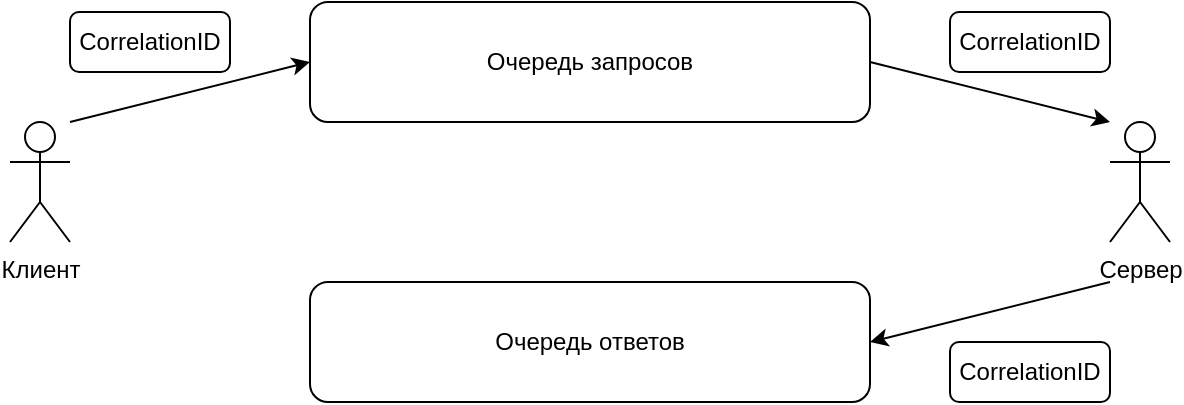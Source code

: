 <mxfile version="11.1.4" type="device"><diagram id="CZsDoVtvA7EDxQ9o16sy" name="Page-1"><mxGraphModel dx="1422" dy="762" grid="1" gridSize="10" guides="1" tooltips="1" connect="1" arrows="1" fold="1" page="1" pageScale="1" pageWidth="827" pageHeight="1169" math="0" shadow="0"><root><mxCell id="0"/><mxCell id="1" parent="0"/><mxCell id="U7VMV-yyETdnl5Sf9EYu-1" value="Клиент" style="shape=umlActor;verticalLabelPosition=bottom;labelBackgroundColor=#ffffff;verticalAlign=top;html=1;outlineConnect=0;" vertex="1" parent="1"><mxGeometry x="130" y="320" width="30" height="60" as="geometry"/></mxCell><mxCell id="U7VMV-yyETdnl5Sf9EYu-4" value="Очередь запросов" style="rounded=1;whiteSpace=wrap;html=1;" vertex="1" parent="1"><mxGeometry x="280" y="260" width="280" height="60" as="geometry"/></mxCell><mxCell id="U7VMV-yyETdnl5Sf9EYu-5" value="Очередь ответов" style="rounded=1;whiteSpace=wrap;html=1;" vertex="1" parent="1"><mxGeometry x="280" y="400" width="280" height="60" as="geometry"/></mxCell><mxCell id="U7VMV-yyETdnl5Sf9EYu-6" value="" style="endArrow=classic;html=1;entryX=0;entryY=0.5;entryDx=0;entryDy=0;" edge="1" parent="1" target="U7VMV-yyETdnl5Sf9EYu-4"><mxGeometry width="50" height="50" relative="1" as="geometry"><mxPoint x="160" y="320" as="sourcePoint"/><mxPoint x="175" y="310" as="targetPoint"/></mxGeometry></mxCell><mxCell id="U7VMV-yyETdnl5Sf9EYu-7" value="CorrelationID" style="rounded=1;whiteSpace=wrap;html=1;" vertex="1" parent="1"><mxGeometry x="160" y="265" width="80" height="30" as="geometry"/></mxCell><mxCell id="U7VMV-yyETdnl5Sf9EYu-8" value="Сервер" style="shape=umlActor;verticalLabelPosition=bottom;labelBackgroundColor=#ffffff;verticalAlign=top;html=1;outlineConnect=0;" vertex="1" parent="1"><mxGeometry x="680" y="320" width="30" height="60" as="geometry"/></mxCell><mxCell id="U7VMV-yyETdnl5Sf9EYu-11" value="" style="endArrow=classic;html=1;exitX=1;exitY=0.5;exitDx=0;exitDy=0;" edge="1" parent="1" source="U7VMV-yyETdnl5Sf9EYu-4"><mxGeometry width="50" height="50" relative="1" as="geometry"><mxPoint x="110" y="530" as="sourcePoint"/><mxPoint x="680" y="320" as="targetPoint"/></mxGeometry></mxCell><mxCell id="U7VMV-yyETdnl5Sf9EYu-12" value="" style="endArrow=classic;html=1;entryX=1;entryY=0.5;entryDx=0;entryDy=0;" edge="1" parent="1" target="U7VMV-yyETdnl5Sf9EYu-5"><mxGeometry width="50" height="50" relative="1" as="geometry"><mxPoint x="680" y="400" as="sourcePoint"/><mxPoint x="180" y="480" as="targetPoint"/></mxGeometry></mxCell><mxCell id="U7VMV-yyETdnl5Sf9EYu-13" value="CorrelationID" style="rounded=1;whiteSpace=wrap;html=1;" vertex="1" parent="1"><mxGeometry x="600" y="265" width="80" height="30" as="geometry"/></mxCell><mxCell id="U7VMV-yyETdnl5Sf9EYu-14" value="CorrelationID" style="rounded=1;whiteSpace=wrap;html=1;" vertex="1" parent="1"><mxGeometry x="600" y="430" width="80" height="30" as="geometry"/></mxCell></root></mxGraphModel></diagram><diagram id="15j7amgAxeggCL7XYzjW" name="Page-2"><mxGraphModel dx="1422" dy="762" grid="1" gridSize="10" guides="1" tooltips="1" connect="1" arrows="1" fold="1" page="1" pageScale="1" pageWidth="827" pageHeight="1169" math="0" shadow="0"><root><mxCell id="wMkj0OPRCAT_fMAl0cic-0"/><mxCell id="wMkj0OPRCAT_fMAl0cic-1" parent="wMkj0OPRCAT_fMAl0cic-0"/><mxCell id="PPUNxI2CRM6I6iHUsw2W-0" value="Клиент" style="shape=umlActor;verticalLabelPosition=bottom;labelBackgroundColor=#ffffff;verticalAlign=top;html=1;outlineConnect=0;strokeWidth=4;" vertex="1" parent="wMkj0OPRCAT_fMAl0cic-1"><mxGeometry x="130" y="360" width="30" height="60" as="geometry"/></mxCell><mxCell id="PPUNxI2CRM6I6iHUsw2W-1" value="Очередь запросов" style="rounded=1;whiteSpace=wrap;html=1;" vertex="1" parent="wMkj0OPRCAT_fMAl0cic-1"><mxGeometry x="280" y="300" width="280" height="60" as="geometry"/></mxCell><mxCell id="PPUNxI2CRM6I6iHUsw2W-2" value="Очередь ответов" style="rounded=1;whiteSpace=wrap;html=1;" vertex="1" parent="wMkj0OPRCAT_fMAl0cic-1"><mxGeometry x="280" y="440" width="280" height="60" as="geometry"/></mxCell><mxCell id="PPUNxI2CRM6I6iHUsw2W-3" value="" style="endArrow=classic;html=1;entryX=0;entryY=0.5;entryDx=0;entryDy=0;" edge="1" target="PPUNxI2CRM6I6iHUsw2W-1" parent="wMkj0OPRCAT_fMAl0cic-1"><mxGeometry width="50" height="50" relative="1" as="geometry"><mxPoint x="160" y="360" as="sourcePoint"/><mxPoint x="175" y="350" as="targetPoint"/></mxGeometry></mxCell><mxCell id="PPUNxI2CRM6I6iHUsw2W-4" value="CorrelationID" style="rounded=1;whiteSpace=wrap;html=1;" vertex="1" parent="wMkj0OPRCAT_fMAl0cic-1"><mxGeometry x="160" y="305" width="80" height="30" as="geometry"/></mxCell><mxCell id="PPUNxI2CRM6I6iHUsw2W-5" value="Сервер" style="shape=umlActor;verticalLabelPosition=bottom;labelBackgroundColor=#ffffff;verticalAlign=top;html=1;outlineConnect=0;strokeWidth=7;fillColor=#f8cecc;strokeColor=#b85450;" vertex="1" parent="wMkj0OPRCAT_fMAl0cic-1"><mxGeometry x="680" y="360" width="30" height="60" as="geometry"/></mxCell><mxCell id="PPUNxI2CRM6I6iHUsw2W-6" value="" style="endArrow=classic;html=1;exitX=1;exitY=0.5;exitDx=0;exitDy=0;" edge="1" source="PPUNxI2CRM6I6iHUsw2W-1" parent="wMkj0OPRCAT_fMAl0cic-1"><mxGeometry width="50" height="50" relative="1" as="geometry"><mxPoint x="110" y="570" as="sourcePoint"/><mxPoint x="680" y="360" as="targetPoint"/></mxGeometry></mxCell><mxCell id="PPUNxI2CRM6I6iHUsw2W-7" value="" style="endArrow=classic;html=1;entryX=1;entryY=0.5;entryDx=0;entryDy=0;" edge="1" target="PPUNxI2CRM6I6iHUsw2W-2" parent="wMkj0OPRCAT_fMAl0cic-1"><mxGeometry width="50" height="50" relative="1" as="geometry"><mxPoint x="680" y="440" as="sourcePoint"/><mxPoint x="180" y="520" as="targetPoint"/></mxGeometry></mxCell><mxCell id="PPUNxI2CRM6I6iHUsw2W-8" value="CorrelationID" style="rounded=1;whiteSpace=wrap;html=1;" vertex="1" parent="wMkj0OPRCAT_fMAl0cic-1"><mxGeometry x="600" y="305" width="80" height="30" as="geometry"/></mxCell><mxCell id="PPUNxI2CRM6I6iHUsw2W-9" value="CorrelationID" style="rounded=1;whiteSpace=wrap;html=1;" vertex="1" parent="wMkj0OPRCAT_fMAl0cic-1"><mxGeometry x="600" y="470" width="80" height="30" as="geometry"/></mxCell><mxCell id="PPUNxI2CRM6I6iHUsw2W-11" value="" style="endArrow=classic;html=1;entryX=0;entryY=0.5;entryDx=0;entryDy=0;strokeWidth=7;fillColor=#f8cecc;strokeColor=#b85450;endSize=7;" edge="1" parent="wMkj0OPRCAT_fMAl0cic-1" target="PPUNxI2CRM6I6iHUsw2W-2"><mxGeometry width="50" height="50" relative="1" as="geometry"><mxPoint x="160" y="440" as="sourcePoint"/><mxPoint x="180" y="520" as="targetPoint"/></mxGeometry></mxCell><mxCell id="PPUNxI2CRM6I6iHUsw2W-15" value="Wait" style="rounded=1;whiteSpace=wrap;html=1;fillColor=#f8cecc;strokeColor=#b85450;" vertex="1" parent="wMkj0OPRCAT_fMAl0cic-1"><mxGeometry x="160" y="470" width="80" height="30" as="geometry"/></mxCell></root></mxGraphModel></diagram><diagram id="vCbVCqw_rpJpK4r1_IAJ" name="Page-3"><mxGraphModel dx="1422" dy="762" grid="1" gridSize="10" guides="1" tooltips="1" connect="1" arrows="1" fold="1" page="1" pageScale="1" pageWidth="827" pageHeight="1169" math="0" shadow="0"><root><mxCell id="A84fyzAKLO8W-1UfMywS-0"/><mxCell id="A84fyzAKLO8W-1UfMywS-1" parent="A84fyzAKLO8W-1UfMywS-0"/><mxCell id="1gjgTymAfZzEbW595OrL-0" value="" style="shape=umlActor;verticalLabelPosition=bottom;labelBackgroundColor=#ffffff;verticalAlign=top;html=1;outlineConnect=0;strokeWidth=4;" vertex="1" parent="A84fyzAKLO8W-1UfMywS-1"><mxGeometry x="130" y="260" width="30" height="60" as="geometry"/></mxCell><mxCell id="1gjgTymAfZzEbW595OrL-1" value="Очередь запросов" style="rounded=1;whiteSpace=wrap;html=1;fillColor=#f8cecc;strokeColor=#b85450;" vertex="1" parent="A84fyzAKLO8W-1UfMywS-1"><mxGeometry x="280" y="200" width="280" height="60" as="geometry"/></mxCell><mxCell id="1gjgTymAfZzEbW595OrL-2" value="Очередь ответов" style="rounded=1;whiteSpace=wrap;html=1;" vertex="1" parent="A84fyzAKLO8W-1UfMywS-1"><mxGeometry x="280" y="340" width="280" height="60" as="geometry"/></mxCell><mxCell id="1gjgTymAfZzEbW595OrL-3" value="" style="endArrow=classic;html=1;entryX=0;entryY=0.5;entryDx=0;entryDy=0;" edge="1" target="1gjgTymAfZzEbW595OrL-1" parent="A84fyzAKLO8W-1UfMywS-1"><mxGeometry width="50" height="50" relative="1" as="geometry"><mxPoint x="160" y="260" as="sourcePoint"/><mxPoint x="175" y="250" as="targetPoint"/></mxGeometry></mxCell><mxCell id="1gjgTymAfZzEbW595OrL-4" value="CorrelationID" style="rounded=1;whiteSpace=wrap;html=1;" vertex="1" parent="A84fyzAKLO8W-1UfMywS-1"><mxGeometry x="160" y="205" width="80" height="30" as="geometry"/></mxCell><mxCell id="1gjgTymAfZzEbW595OrL-5" value="Сервер" style="shape=umlActor;verticalLabelPosition=bottom;labelBackgroundColor=#ffffff;verticalAlign=top;html=1;outlineConnect=0;strokeWidth=7;fillColor=#f8cecc;strokeColor=#b85450;" vertex="1" parent="A84fyzAKLO8W-1UfMywS-1"><mxGeometry x="680" y="260" width="30" height="60" as="geometry"/></mxCell><mxCell id="1gjgTymAfZzEbW595OrL-6" value="" style="endArrow=classic;html=1;exitX=1;exitY=0.5;exitDx=0;exitDy=0;" edge="1" source="1gjgTymAfZzEbW595OrL-1" parent="A84fyzAKLO8W-1UfMywS-1"><mxGeometry width="50" height="50" relative="1" as="geometry"><mxPoint x="110" y="470" as="sourcePoint"/><mxPoint x="680" y="260" as="targetPoint"/></mxGeometry></mxCell><mxCell id="1gjgTymAfZzEbW595OrL-7" value="" style="endArrow=classic;html=1;entryX=1;entryY=0.5;entryDx=0;entryDy=0;" edge="1" target="1gjgTymAfZzEbW595OrL-2" parent="A84fyzAKLO8W-1UfMywS-1"><mxGeometry width="50" height="50" relative="1" as="geometry"><mxPoint x="680" y="340" as="sourcePoint"/><mxPoint x="180" y="420" as="targetPoint"/></mxGeometry></mxCell><mxCell id="1gjgTymAfZzEbW595OrL-8" value="CorrelationID" style="rounded=1;whiteSpace=wrap;html=1;" vertex="1" parent="A84fyzAKLO8W-1UfMywS-1"><mxGeometry x="600" y="205" width="80" height="30" as="geometry"/></mxCell><mxCell id="1gjgTymAfZzEbW595OrL-9" value="CorrelationID" style="rounded=1;whiteSpace=wrap;html=1;" vertex="1" parent="A84fyzAKLO8W-1UfMywS-1"><mxGeometry x="600" y="370" width="80" height="30" as="geometry"/></mxCell><mxCell id="1gjgTymAfZzEbW595OrL-10" value="" style="endArrow=classic;html=1;entryX=0;entryY=0.5;entryDx=0;entryDy=0;strokeWidth=7;fillColor=#f8cecc;strokeColor=#b85450;endSize=7;" edge="1" target="1gjgTymAfZzEbW595OrL-2" parent="A84fyzAKLO8W-1UfMywS-1"><mxGeometry width="50" height="50" relative="1" as="geometry"><mxPoint x="160" y="340" as="sourcePoint"/><mxPoint x="180" y="420" as="targetPoint"/></mxGeometry></mxCell><mxCell id="1gjgTymAfZzEbW595OrL-12" value="" style="shape=umlActor;verticalLabelPosition=bottom;labelBackgroundColor=#ffffff;verticalAlign=top;html=1;outlineConnect=0;strokeWidth=4;" vertex="1" parent="A84fyzAKLO8W-1UfMywS-1"><mxGeometry x="140" y="270" width="30" height="60" as="geometry"/></mxCell><mxCell id="1gjgTymAfZzEbW595OrL-13" value="Клиент" style="shape=umlActor;verticalLabelPosition=bottom;labelBackgroundColor=#ffffff;verticalAlign=top;html=1;outlineConnect=0;strokeWidth=4;" vertex="1" parent="A84fyzAKLO8W-1UfMywS-1"><mxGeometry x="150" y="280" width="30" height="60" as="geometry"/></mxCell><mxCell id="1gjgTymAfZzEbW595OrL-14" value="" style="endArrow=classic;html=1;entryX=0;entryY=0.5;entryDx=0;entryDy=0;strokeWidth=7;fillColor=#f8cecc;strokeColor=#b85450;endSize=7;" edge="1" parent="A84fyzAKLO8W-1UfMywS-1"><mxGeometry width="50" height="50" relative="1" as="geometry"><mxPoint x="160" y="315" as="sourcePoint"/><mxPoint x="280" y="345" as="targetPoint"/></mxGeometry></mxCell><mxCell id="1gjgTymAfZzEbW595OrL-15" value="" style="endArrow=classic;html=1;entryX=0;entryY=0.5;entryDx=0;entryDy=0;strokeWidth=7;fillColor=#f8cecc;strokeColor=#b85450;endSize=7;" edge="1" parent="A84fyzAKLO8W-1UfMywS-1"><mxGeometry width="50" height="50" relative="1" as="geometry"><mxPoint x="160" y="366" as="sourcePoint"/><mxPoint x="280" y="396" as="targetPoint"/></mxGeometry></mxCell><mxCell id="1gjgTymAfZzEbW595OrL-16" value="" style="endArrow=classic;html=1;entryX=0;entryY=0.5;entryDx=0;entryDy=0;" edge="1" parent="A84fyzAKLO8W-1UfMywS-1"><mxGeometry width="50" height="50" relative="1" as="geometry"><mxPoint x="160" y="272.5" as="sourcePoint"/><mxPoint x="280" y="242.5" as="targetPoint"/></mxGeometry></mxCell><mxCell id="1gjgTymAfZzEbW595OrL-17" value="" style="endArrow=classic;html=1;entryX=0;entryY=0.5;entryDx=0;entryDy=0;" edge="1" parent="A84fyzAKLO8W-1UfMywS-1"><mxGeometry width="50" height="50" relative="1" as="geometry"><mxPoint x="160" y="285" as="sourcePoint"/><mxPoint x="280" y="255" as="targetPoint"/></mxGeometry></mxCell><mxCell id="1gjgTymAfZzEbW595OrL-18" value="" style="endArrow=classic;html=1;exitX=1;exitY=0.5;exitDx=0;exitDy=0;" edge="1" parent="A84fyzAKLO8W-1UfMywS-1"><mxGeometry width="50" height="50" relative="1" as="geometry"><mxPoint x="560" y="240" as="sourcePoint"/><mxPoint x="680" y="270" as="targetPoint"/></mxGeometry></mxCell><mxCell id="1gjgTymAfZzEbW595OrL-19" value="" style="endArrow=classic;html=1;entryX=1;entryY=0.5;entryDx=0;entryDy=0;" edge="1" parent="A84fyzAKLO8W-1UfMywS-1"><mxGeometry width="50" height="50" relative="1" as="geometry"><mxPoint x="680" y="330" as="sourcePoint"/><mxPoint x="560" y="360" as="targetPoint"/></mxGeometry></mxCell></root></mxGraphModel></diagram><diagram id="rz9-DbSutfIuJfiFsOZt" name="Page-4"><mxGraphModel dx="1673" dy="896" grid="1" gridSize="10" guides="1" tooltips="1" connect="1" arrows="1" fold="1" page="1" pageScale="1" pageWidth="827" pageHeight="1169" math="0" shadow="0"><root><mxCell id="T5Qu74bzAkBVsGze5nCk-0"/><mxCell id="T5Qu74bzAkBVsGze5nCk-1" parent="T5Qu74bzAkBVsGze5nCk-0"/><mxCell id="HgwVURBBlWMNxYJpAtSY-4" value="" style="shape=umlActor;verticalLabelPosition=bottom;labelBackgroundColor=#ffffff;verticalAlign=top;html=1;outlineConnect=0;" vertex="1" parent="T5Qu74bzAkBVsGze5nCk-1"><mxGeometry x="200" y="300" width="30" height="60" as="geometry"/></mxCell><mxCell id="HgwVURBBlWMNxYJpAtSY-5" value="" style="shape=umlActor;verticalLabelPosition=bottom;labelBackgroundColor=#ffffff;verticalAlign=top;html=1;outlineConnect=0;" vertex="1" parent="T5Qu74bzAkBVsGze5nCk-1"><mxGeometry x="210" y="310" width="30" height="60" as="geometry"/></mxCell><mxCell id="Zm4EZ78cDxV26F2HZRZU-0" value="" style="shape=umlActor;verticalLabelPosition=bottom;labelBackgroundColor=#ffffff;verticalAlign=top;html=1;outlineConnect=0;" vertex="1" parent="T5Qu74bzAkBVsGze5nCk-1"><mxGeometry x="200" y="170" width="30" height="60" as="geometry"/></mxCell><mxCell id="Zm4EZ78cDxV26F2HZRZU-1" value="Очередь запросов" style="rounded=1;whiteSpace=wrap;html=1;" vertex="1" parent="T5Qu74bzAkBVsGze5nCk-1"><mxGeometry x="360" y="180" width="280" height="60" as="geometry"/></mxCell><mxCell id="Zm4EZ78cDxV26F2HZRZU-2" value="Очередь ответов" style="rounded=1;whiteSpace=wrap;html=1;" vertex="1" parent="T5Qu74bzAkBVsGze5nCk-1"><mxGeometry x="360" y="320" width="280" height="60" as="geometry"/></mxCell><mxCell id="Zm4EZ78cDxV26F2HZRZU-3" value="" style="endArrow=classic;html=1;entryX=0;entryY=0.25;entryDx=0;entryDy=0;" edge="1" target="Zm4EZ78cDxV26F2HZRZU-1" parent="T5Qu74bzAkBVsGze5nCk-1"><mxGeometry width="50" height="50" relative="1" as="geometry"><mxPoint x="260" y="195" as="sourcePoint"/><mxPoint x="255" y="230" as="targetPoint"/></mxGeometry></mxCell><mxCell id="Zm4EZ78cDxV26F2HZRZU-5" value="Сервер" style="shape=umlActor;verticalLabelPosition=bottom;labelBackgroundColor=#ffffff;verticalAlign=top;html=1;outlineConnect=0;strokeWidth=7;fillColor=#f8cecc;strokeColor=#b85450;" vertex="1" parent="T5Qu74bzAkBVsGze5nCk-1"><mxGeometry x="760" y="240" width="30" height="60" as="geometry"/></mxCell><mxCell id="Zm4EZ78cDxV26F2HZRZU-6" value="" style="endArrow=classic;html=1;exitX=1;exitY=0.5;exitDx=0;exitDy=0;" edge="1" source="Zm4EZ78cDxV26F2HZRZU-1" parent="T5Qu74bzAkBVsGze5nCk-1"><mxGeometry width="50" height="50" relative="1" as="geometry"><mxPoint x="190" y="450" as="sourcePoint"/><mxPoint x="760" y="240" as="targetPoint"/></mxGeometry></mxCell><mxCell id="Zm4EZ78cDxV26F2HZRZU-7" value="" style="endArrow=classic;html=1;entryX=1;entryY=0.5;entryDx=0;entryDy=0;" edge="1" target="Zm4EZ78cDxV26F2HZRZU-2" parent="T5Qu74bzAkBVsGze5nCk-1"><mxGeometry width="50" height="50" relative="1" as="geometry"><mxPoint x="760" y="320" as="sourcePoint"/><mxPoint x="260" y="400" as="targetPoint"/></mxGeometry></mxCell><mxCell id="Zm4EZ78cDxV26F2HZRZU-11" value="" style="shape=umlActor;verticalLabelPosition=bottom;labelBackgroundColor=#ffffff;verticalAlign=top;html=1;outlineConnect=0;" vertex="1" parent="T5Qu74bzAkBVsGze5nCk-1"><mxGeometry x="210" y="180" width="30" height="60" as="geometry"/></mxCell><mxCell id="Zm4EZ78cDxV26F2HZRZU-12" value="Отправка" style="shape=umlActor;verticalLabelPosition=bottom;labelBackgroundColor=#ffffff;verticalAlign=top;html=1;outlineConnect=0;" vertex="1" parent="T5Qu74bzAkBVsGze5nCk-1"><mxGeometry x="220" y="190" width="30" height="60" as="geometry"/></mxCell><mxCell id="Zm4EZ78cDxV26F2HZRZU-15" value="" style="endArrow=classic;html=1;entryX=0;entryY=0.5;entryDx=0;entryDy=0;" edge="1" parent="T5Qu74bzAkBVsGze5nCk-1" target="Zm4EZ78cDxV26F2HZRZU-1"><mxGeometry width="50" height="50" relative="1" as="geometry"><mxPoint x="260" y="210" as="sourcePoint"/><mxPoint x="360" y="222.5" as="targetPoint"/></mxGeometry></mxCell><mxCell id="Zm4EZ78cDxV26F2HZRZU-16" value="" style="endArrow=classic;html=1;entryX=0;entryY=0.75;entryDx=0;entryDy=0;" edge="1" parent="T5Qu74bzAkBVsGze5nCk-1" target="Zm4EZ78cDxV26F2HZRZU-1"><mxGeometry width="50" height="50" relative="1" as="geometry"><mxPoint x="260" y="225" as="sourcePoint"/><mxPoint x="360" y="235" as="targetPoint"/></mxGeometry></mxCell><mxCell id="Zm4EZ78cDxV26F2HZRZU-17" value="" style="endArrow=classic;html=1;exitX=1;exitY=0.5;exitDx=0;exitDy=0;" edge="1" parent="T5Qu74bzAkBVsGze5nCk-1"><mxGeometry width="50" height="50" relative="1" as="geometry"><mxPoint x="640" y="220" as="sourcePoint"/><mxPoint x="760" y="250" as="targetPoint"/></mxGeometry></mxCell><mxCell id="Zm4EZ78cDxV26F2HZRZU-18" value="" style="endArrow=classic;html=1;entryX=1;entryY=0.5;entryDx=0;entryDy=0;" edge="1" parent="T5Qu74bzAkBVsGze5nCk-1"><mxGeometry width="50" height="50" relative="1" as="geometry"><mxPoint x="760" y="310" as="sourcePoint"/><mxPoint x="640" y="340" as="targetPoint"/></mxGeometry></mxCell><mxCell id="Zm4EZ78cDxV26F2HZRZU-19" value="" style="endArrow=classic;html=1;entryX=0;entryY=0.5;entryDx=0;entryDy=0;" edge="1" parent="T5Qu74bzAkBVsGze5nCk-1"><mxGeometry width="50" height="50" relative="1" as="geometry"><mxPoint x="260" y="350" as="sourcePoint"/><mxPoint x="360" y="350" as="targetPoint"/></mxGeometry></mxCell><mxCell id="Zm4EZ78cDxV26F2HZRZU-20" value="Получение" style="shape=umlActor;verticalLabelPosition=bottom;labelBackgroundColor=#ffffff;verticalAlign=top;html=1;outlineConnect=0;" vertex="1" parent="T5Qu74bzAkBVsGze5nCk-1"><mxGeometry x="220" y="320" width="30" height="60" as="geometry"/></mxCell><mxCell id="Zm4EZ78cDxV26F2HZRZU-21" value="" style="shape=cylinder;whiteSpace=wrap;html=1;boundedLbl=1;backgroundOutline=1;strokeWidth=2;fontSize=1;" vertex="1" parent="T5Qu74bzAkBVsGze5nCk-1"><mxGeometry x="280" y="240" width="60" height="80" as="geometry"/></mxCell><mxCell id="Zm4EZ78cDxV26F2HZRZU-22" value="" style="endArrow=classic;html=1;entryX=0;entryY=0.5;entryDx=0;entryDy=0;" edge="1" parent="T5Qu74bzAkBVsGze5nCk-1"><mxGeometry width="50" height="50" relative="1" as="geometry"><mxPoint x="260" y="364.5" as="sourcePoint"/><mxPoint x="360" y="364.5" as="targetPoint"/></mxGeometry></mxCell><mxCell id="Zm4EZ78cDxV26F2HZRZU-23" value="" style="endArrow=classic;html=1;entryX=0;entryY=0.5;entryDx=0;entryDy=0;" edge="1" parent="T5Qu74bzAkBVsGze5nCk-1"><mxGeometry width="50" height="50" relative="1" as="geometry"><mxPoint x="260" y="334" as="sourcePoint"/><mxPoint x="360" y="334" as="targetPoint"/></mxGeometry></mxCell><mxCell id="HgwVURBBlWMNxYJpAtSY-2" value="" style="shape=umlActor;verticalLabelPosition=bottom;labelBackgroundColor=#ffffff;verticalAlign=top;html=1;outlineConnect=0;" vertex="1" parent="T5Qu74bzAkBVsGze5nCk-1"><mxGeometry x="210" y="180" width="30" height="60" as="geometry"/></mxCell><mxCell id="HgwVURBBlWMNxYJpAtSY-3" value="" style="shape=umlActor;verticalLabelPosition=bottom;labelBackgroundColor=#ffffff;verticalAlign=top;html=1;outlineConnect=0;" vertex="1" parent="T5Qu74bzAkBVsGze5nCk-1"><mxGeometry x="220" y="190" width="30" height="60" as="geometry"/></mxCell></root></mxGraphModel></diagram></mxfile>